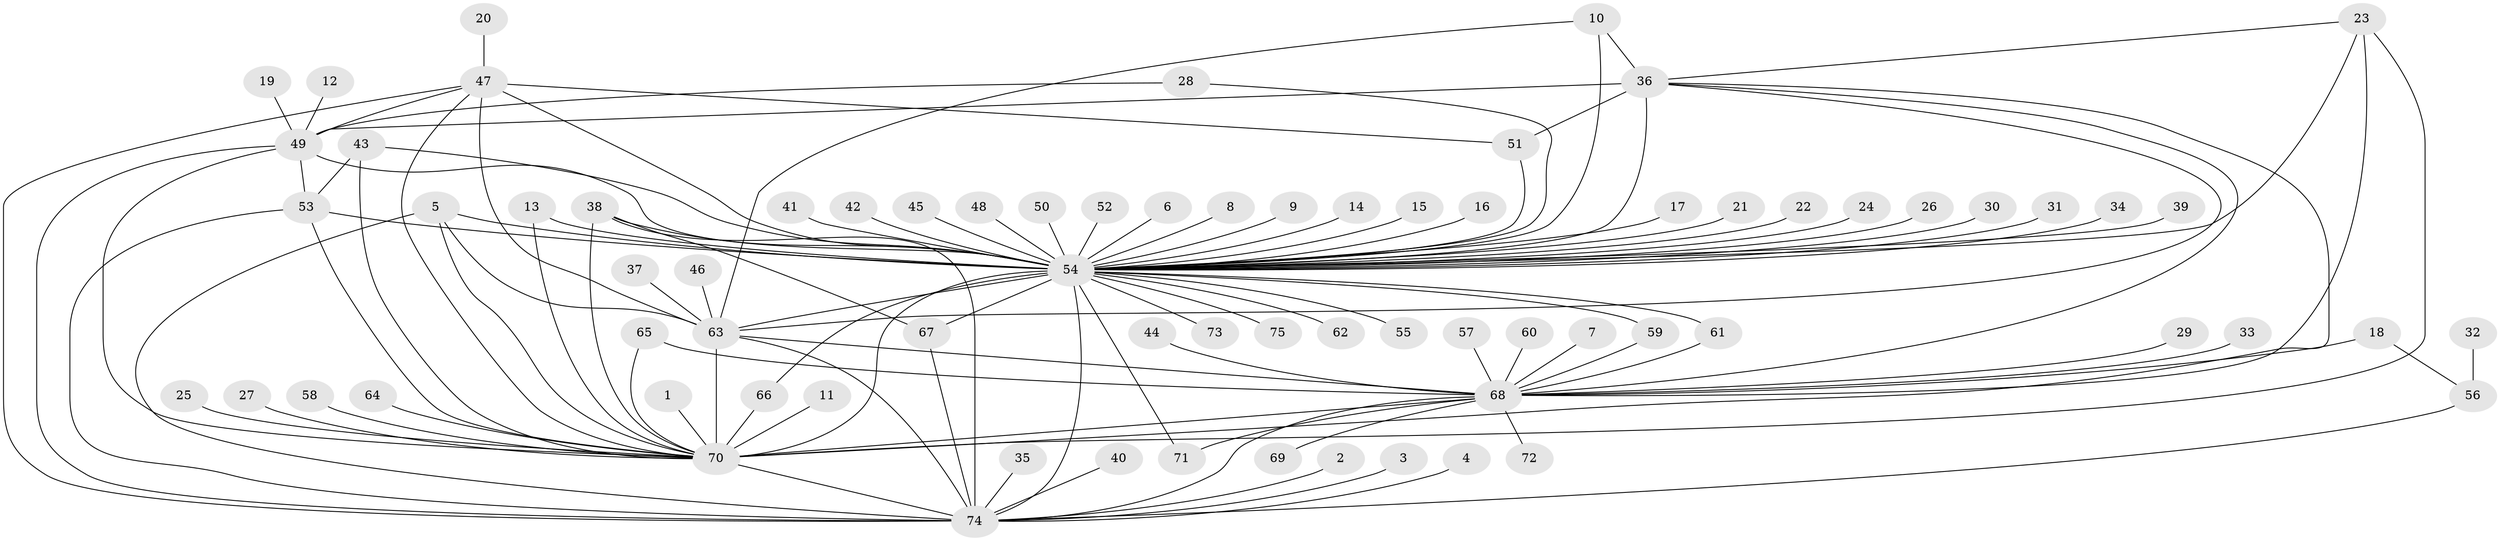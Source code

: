 // original degree distribution, {30: 0.006711409395973154, 17: 0.006711409395973154, 36: 0.006711409395973154, 2: 0.24161073825503357, 24: 0.006711409395973154, 1: 0.47651006711409394, 5: 0.04697986577181208, 3: 0.0738255033557047, 8: 0.006711409395973154, 4: 0.0738255033557047, 6: 0.020134228187919462, 11: 0.006711409395973154, 22: 0.006711409395973154, 15: 0.006711409395973154, 7: 0.013422818791946308}
// Generated by graph-tools (version 1.1) at 2025/49/03/09/25 03:49:58]
// undirected, 75 vertices, 116 edges
graph export_dot {
graph [start="1"]
  node [color=gray90,style=filled];
  1;
  2;
  3;
  4;
  5;
  6;
  7;
  8;
  9;
  10;
  11;
  12;
  13;
  14;
  15;
  16;
  17;
  18;
  19;
  20;
  21;
  22;
  23;
  24;
  25;
  26;
  27;
  28;
  29;
  30;
  31;
  32;
  33;
  34;
  35;
  36;
  37;
  38;
  39;
  40;
  41;
  42;
  43;
  44;
  45;
  46;
  47;
  48;
  49;
  50;
  51;
  52;
  53;
  54;
  55;
  56;
  57;
  58;
  59;
  60;
  61;
  62;
  63;
  64;
  65;
  66;
  67;
  68;
  69;
  70;
  71;
  72;
  73;
  74;
  75;
  1 -- 70 [weight=1.0];
  2 -- 74 [weight=1.0];
  3 -- 74 [weight=1.0];
  4 -- 74 [weight=1.0];
  5 -- 54 [weight=2.0];
  5 -- 63 [weight=1.0];
  5 -- 70 [weight=1.0];
  5 -- 74 [weight=1.0];
  6 -- 54 [weight=1.0];
  7 -- 68 [weight=1.0];
  8 -- 54 [weight=1.0];
  9 -- 54 [weight=1.0];
  10 -- 36 [weight=1.0];
  10 -- 54 [weight=1.0];
  10 -- 63 [weight=1.0];
  11 -- 70 [weight=1.0];
  12 -- 49 [weight=1.0];
  13 -- 54 [weight=1.0];
  13 -- 70 [weight=1.0];
  14 -- 54 [weight=1.0];
  15 -- 54 [weight=1.0];
  16 -- 54 [weight=1.0];
  17 -- 54 [weight=1.0];
  18 -- 56 [weight=1.0];
  18 -- 68 [weight=1.0];
  19 -- 49 [weight=1.0];
  20 -- 47 [weight=1.0];
  21 -- 54 [weight=1.0];
  22 -- 54 [weight=1.0];
  23 -- 36 [weight=1.0];
  23 -- 54 [weight=1.0];
  23 -- 68 [weight=1.0];
  23 -- 70 [weight=2.0];
  24 -- 54 [weight=1.0];
  25 -- 70 [weight=1.0];
  26 -- 54 [weight=1.0];
  27 -- 70 [weight=1.0];
  28 -- 49 [weight=1.0];
  28 -- 54 [weight=1.0];
  29 -- 68 [weight=1.0];
  30 -- 54 [weight=1.0];
  31 -- 54 [weight=1.0];
  32 -- 56 [weight=1.0];
  33 -- 68 [weight=1.0];
  34 -- 54 [weight=1.0];
  35 -- 74 [weight=1.0];
  36 -- 49 [weight=1.0];
  36 -- 51 [weight=1.0];
  36 -- 54 [weight=2.0];
  36 -- 63 [weight=1.0];
  36 -- 68 [weight=1.0];
  36 -- 70 [weight=1.0];
  37 -- 63 [weight=1.0];
  38 -- 54 [weight=3.0];
  38 -- 67 [weight=1.0];
  38 -- 70 [weight=2.0];
  38 -- 74 [weight=2.0];
  39 -- 54 [weight=1.0];
  40 -- 74 [weight=1.0];
  41 -- 54 [weight=1.0];
  42 -- 54 [weight=1.0];
  43 -- 53 [weight=1.0];
  43 -- 54 [weight=1.0];
  43 -- 70 [weight=1.0];
  44 -- 68 [weight=1.0];
  45 -- 54 [weight=1.0];
  46 -- 63 [weight=1.0];
  47 -- 49 [weight=1.0];
  47 -- 51 [weight=1.0];
  47 -- 54 [weight=2.0];
  47 -- 63 [weight=3.0];
  47 -- 70 [weight=1.0];
  47 -- 74 [weight=1.0];
  48 -- 54 [weight=1.0];
  49 -- 53 [weight=1.0];
  49 -- 54 [weight=2.0];
  49 -- 70 [weight=1.0];
  49 -- 74 [weight=1.0];
  50 -- 54 [weight=1.0];
  51 -- 54 [weight=1.0];
  52 -- 54 [weight=1.0];
  53 -- 54 [weight=2.0];
  53 -- 70 [weight=1.0];
  53 -- 74 [weight=1.0];
  54 -- 55 [weight=1.0];
  54 -- 59 [weight=1.0];
  54 -- 61 [weight=1.0];
  54 -- 62 [weight=1.0];
  54 -- 63 [weight=2.0];
  54 -- 66 [weight=1.0];
  54 -- 67 [weight=3.0];
  54 -- 70 [weight=4.0];
  54 -- 71 [weight=1.0];
  54 -- 73 [weight=1.0];
  54 -- 74 [weight=2.0];
  54 -- 75 [weight=1.0];
  56 -- 74 [weight=1.0];
  57 -- 68 [weight=1.0];
  58 -- 70 [weight=1.0];
  59 -- 68 [weight=1.0];
  60 -- 68 [weight=1.0];
  61 -- 68 [weight=1.0];
  63 -- 68 [weight=1.0];
  63 -- 70 [weight=2.0];
  63 -- 74 [weight=2.0];
  64 -- 70 [weight=1.0];
  65 -- 68 [weight=1.0];
  65 -- 70 [weight=1.0];
  66 -- 70 [weight=1.0];
  67 -- 74 [weight=2.0];
  68 -- 69 [weight=1.0];
  68 -- 70 [weight=3.0];
  68 -- 71 [weight=1.0];
  68 -- 72 [weight=1.0];
  68 -- 74 [weight=1.0];
  70 -- 74 [weight=1.0];
}
